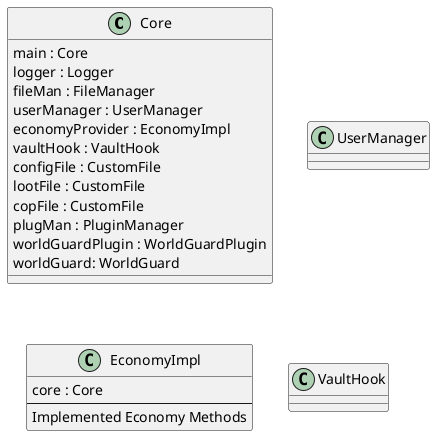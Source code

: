 @startuml
'https://plantuml.com/class-diagram

class Core {
    main : Core
    logger : Logger
    fileMan : FileManager
    userManager : UserManager
    economyProvider : EconomyImpl
    vaultHook : VaultHook
    configFile : CustomFile
    lootFile : CustomFile
    copFile : CustomFile
    plugMan : PluginManager
    worldGuardPlugin : WorldGuardPlugin
    worldGuard: WorldGuard
}

class UserManager {

}

class EconomyImpl {
    core : Core
--
    Implemented Economy Methods
}

class VaultHook {
}
@enduml
